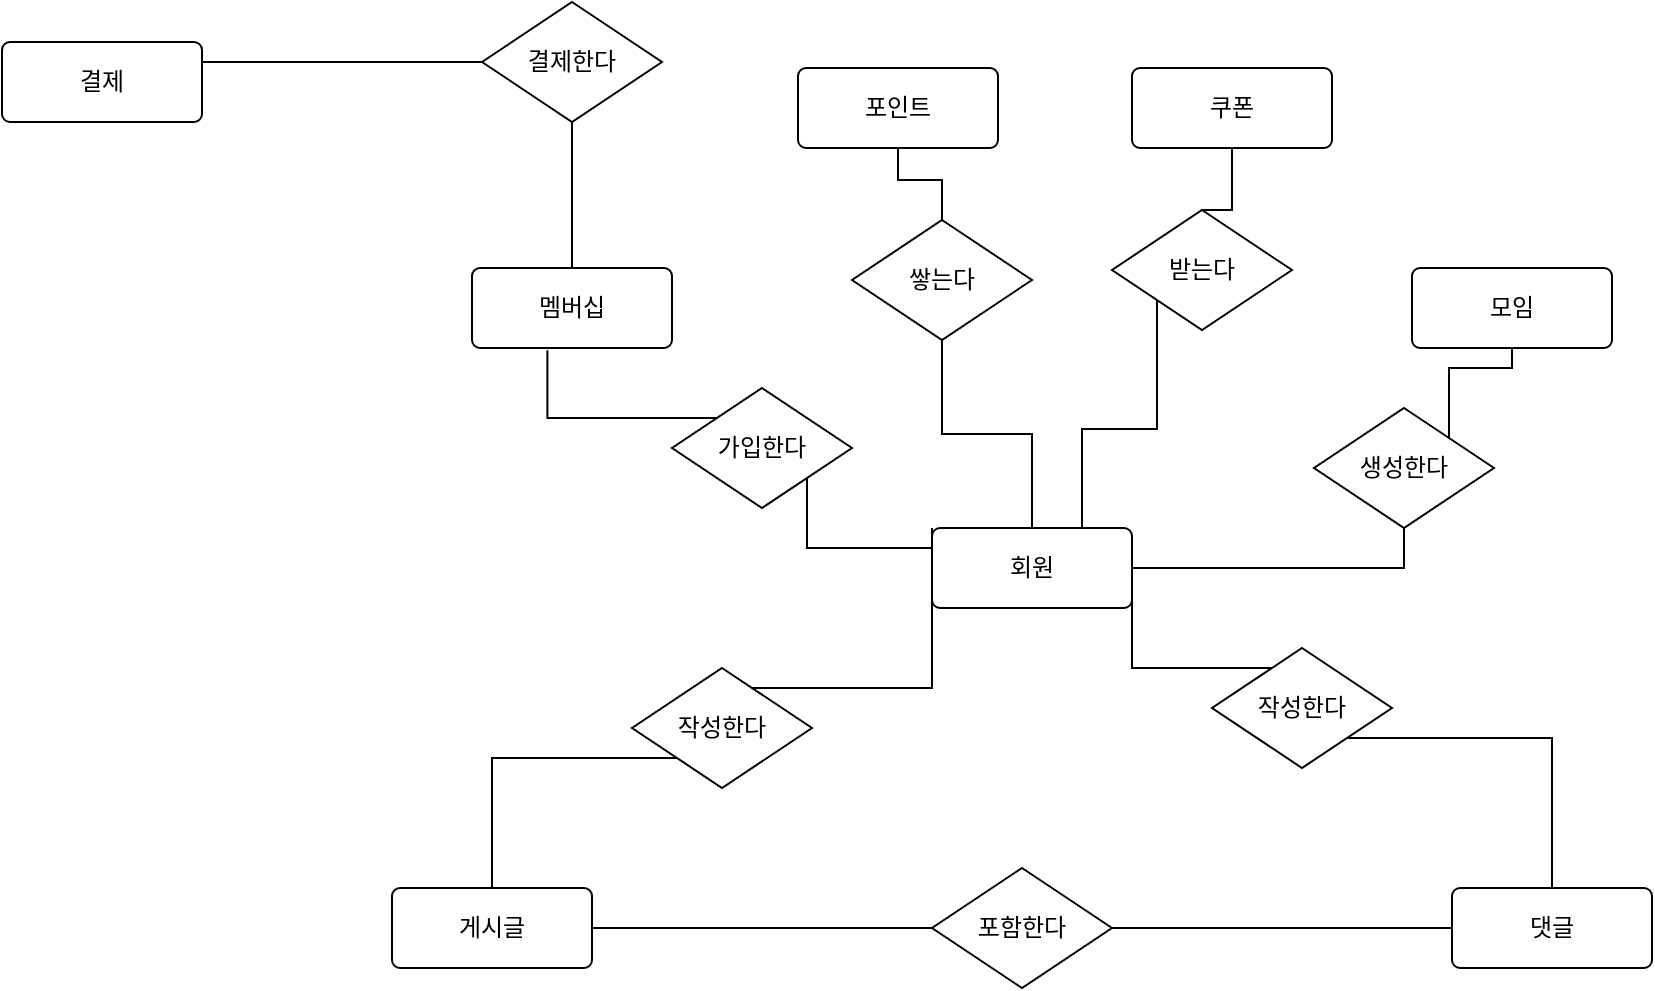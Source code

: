 <mxfile version="24.6.4" type="github">
  <diagram name="페이지-1" id="7DrIbnoJ-TWCNeJRg5fk">
    <mxGraphModel dx="1961" dy="654" grid="0" gridSize="10" guides="1" tooltips="1" connect="1" arrows="1" fold="1" page="1" pageScale="1" pageWidth="827" pageHeight="1169" math="0" shadow="0">
      <root>
        <mxCell id="0" />
        <mxCell id="1" parent="0" />
        <mxCell id="6v7LYIeFrf3vczTTwDZY-26" style="edgeStyle=orthogonalEdgeStyle;rounded=0;orthogonalLoop=1;jettySize=auto;html=1;exitX=0.5;exitY=0;exitDx=0;exitDy=0;entryX=0.5;entryY=1;entryDx=0;entryDy=0;endArrow=none;endFill=0;" parent="1" source="6v7LYIeFrf3vczTTwDZY-1" target="6v7LYIeFrf3vczTTwDZY-24" edge="1">
          <mxGeometry relative="1" as="geometry" />
        </mxCell>
        <mxCell id="6v7LYIeFrf3vczTTwDZY-1" value="멤버십" style="rounded=1;arcSize=10;whiteSpace=wrap;html=1;align=center;" parent="1" vertex="1">
          <mxGeometry x="160" y="150" width="100" height="40" as="geometry" />
        </mxCell>
        <mxCell id="6v7LYIeFrf3vczTTwDZY-2" value="모임" style="rounded=1;arcSize=10;whiteSpace=wrap;html=1;align=center;" parent="1" vertex="1">
          <mxGeometry x="630" y="150" width="100" height="40" as="geometry" />
        </mxCell>
        <mxCell id="6v7LYIeFrf3vczTTwDZY-13" style="edgeStyle=orthogonalEdgeStyle;rounded=0;orthogonalLoop=1;jettySize=auto;html=1;exitX=1;exitY=0.75;exitDx=0;exitDy=0;endArrow=none;endFill=0;" parent="1" source="6v7LYIeFrf3vczTTwDZY-3" target="6v7LYIeFrf3vczTTwDZY-9" edge="1">
          <mxGeometry relative="1" as="geometry">
            <Array as="points">
              <mxPoint x="490" y="350" />
            </Array>
          </mxGeometry>
        </mxCell>
        <mxCell id="6v7LYIeFrf3vczTTwDZY-17" style="edgeStyle=orthogonalEdgeStyle;rounded=0;orthogonalLoop=1;jettySize=auto;html=1;exitX=0;exitY=0;exitDx=0;exitDy=0;entryX=1;entryY=1;entryDx=0;entryDy=0;endArrow=none;endFill=0;" parent="1" source="6v7LYIeFrf3vczTTwDZY-3" target="6v7LYIeFrf3vczTTwDZY-7" edge="1">
          <mxGeometry relative="1" as="geometry">
            <Array as="points">
              <mxPoint x="390" y="290" />
              <mxPoint x="327" y="290" />
            </Array>
          </mxGeometry>
        </mxCell>
        <mxCell id="6v7LYIeFrf3vczTTwDZY-37" style="edgeStyle=orthogonalEdgeStyle;rounded=0;orthogonalLoop=1;jettySize=auto;html=1;exitX=0.75;exitY=0;exitDx=0;exitDy=0;entryX=0;entryY=1;entryDx=0;entryDy=0;endArrow=none;endFill=0;" parent="1" source="6v7LYIeFrf3vczTTwDZY-3" target="6v7LYIeFrf3vczTTwDZY-35" edge="1">
          <mxGeometry relative="1" as="geometry" />
        </mxCell>
        <mxCell id="6v7LYIeFrf3vczTTwDZY-38" style="edgeStyle=orthogonalEdgeStyle;rounded=0;orthogonalLoop=1;jettySize=auto;html=1;exitX=1;exitY=0.5;exitDx=0;exitDy=0;entryX=0.5;entryY=1;entryDx=0;entryDy=0;endArrow=none;endFill=0;" parent="1" source="6v7LYIeFrf3vczTTwDZY-3" target="6v7LYIeFrf3vczTTwDZY-6" edge="1">
          <mxGeometry relative="1" as="geometry" />
        </mxCell>
        <mxCell id="6v7LYIeFrf3vczTTwDZY-3" value="회원" style="rounded=1;arcSize=10;whiteSpace=wrap;html=1;align=center;" parent="1" vertex="1">
          <mxGeometry x="390" y="280" width="100" height="40" as="geometry" />
        </mxCell>
        <mxCell id="6v7LYIeFrf3vczTTwDZY-4" value="댓글" style="rounded=1;arcSize=10;whiteSpace=wrap;html=1;align=center;" parent="1" vertex="1">
          <mxGeometry x="650" y="460" width="100" height="40" as="geometry" />
        </mxCell>
        <mxCell id="6v7LYIeFrf3vczTTwDZY-15" style="edgeStyle=orthogonalEdgeStyle;rounded=0;orthogonalLoop=1;jettySize=auto;html=1;exitX=1;exitY=0.5;exitDx=0;exitDy=0;endArrow=none;endFill=0;" parent="1" source="6v7LYIeFrf3vczTTwDZY-5" target="6v7LYIeFrf3vczTTwDZY-12" edge="1">
          <mxGeometry relative="1" as="geometry" />
        </mxCell>
        <mxCell id="6v7LYIeFrf3vczTTwDZY-5" value="게시글" style="rounded=1;arcSize=10;whiteSpace=wrap;html=1;align=center;" parent="1" vertex="1">
          <mxGeometry x="120" y="460" width="100" height="40" as="geometry" />
        </mxCell>
        <mxCell id="6v7LYIeFrf3vczTTwDZY-20" style="edgeStyle=orthogonalEdgeStyle;rounded=0;orthogonalLoop=1;jettySize=auto;html=1;exitX=1;exitY=0;exitDx=0;exitDy=0;entryX=0.5;entryY=1;entryDx=0;entryDy=0;endArrow=none;endFill=0;" parent="1" source="6v7LYIeFrf3vczTTwDZY-6" target="6v7LYIeFrf3vczTTwDZY-2" edge="1">
          <mxGeometry relative="1" as="geometry" />
        </mxCell>
        <mxCell id="6v7LYIeFrf3vczTTwDZY-6" value="생성한다" style="shape=rhombus;perimeter=rhombusPerimeter;whiteSpace=wrap;html=1;align=center;" parent="1" vertex="1">
          <mxGeometry x="581" y="220" width="90" height="60" as="geometry" />
        </mxCell>
        <mxCell id="6v7LYIeFrf3vczTTwDZY-7" value="가입한다" style="shape=rhombus;perimeter=rhombusPerimeter;whiteSpace=wrap;html=1;align=center;" parent="1" vertex="1">
          <mxGeometry x="260" y="210" width="90" height="60" as="geometry" />
        </mxCell>
        <mxCell id="6v7LYIeFrf3vczTTwDZY-11" style="edgeStyle=orthogonalEdgeStyle;rounded=0;orthogonalLoop=1;jettySize=auto;html=1;exitX=0;exitY=1;exitDx=0;exitDy=0;entryX=0.5;entryY=0;entryDx=0;entryDy=0;endArrow=none;endFill=0;" parent="1" source="6v7LYIeFrf3vczTTwDZY-8" target="6v7LYIeFrf3vczTTwDZY-5" edge="1">
          <mxGeometry relative="1" as="geometry" />
        </mxCell>
        <mxCell id="6v7LYIeFrf3vczTTwDZY-8" value="작성한다" style="shape=rhombus;perimeter=rhombusPerimeter;whiteSpace=wrap;html=1;align=center;" parent="1" vertex="1">
          <mxGeometry x="240" y="350" width="90" height="60" as="geometry" />
        </mxCell>
        <mxCell id="6v7LYIeFrf3vczTTwDZY-14" style="edgeStyle=orthogonalEdgeStyle;rounded=0;orthogonalLoop=1;jettySize=auto;html=1;exitX=1;exitY=1;exitDx=0;exitDy=0;endArrow=none;endFill=0;" parent="1" source="6v7LYIeFrf3vczTTwDZY-9" target="6v7LYIeFrf3vczTTwDZY-4" edge="1">
          <mxGeometry relative="1" as="geometry" />
        </mxCell>
        <mxCell id="6v7LYIeFrf3vczTTwDZY-9" value="작성한다" style="shape=rhombus;perimeter=rhombusPerimeter;whiteSpace=wrap;html=1;align=center;" parent="1" vertex="1">
          <mxGeometry x="530" y="340" width="90" height="60" as="geometry" />
        </mxCell>
        <mxCell id="6v7LYIeFrf3vczTTwDZY-10" style="edgeStyle=orthogonalEdgeStyle;rounded=0;orthogonalLoop=1;jettySize=auto;html=1;exitX=0;exitY=0.5;exitDx=0;exitDy=0;endArrow=none;endFill=0;" parent="1" source="6v7LYIeFrf3vczTTwDZY-3" target="6v7LYIeFrf3vczTTwDZY-8" edge="1">
          <mxGeometry relative="1" as="geometry">
            <Array as="points">
              <mxPoint x="390" y="360" />
            </Array>
          </mxGeometry>
        </mxCell>
        <mxCell id="6v7LYIeFrf3vczTTwDZY-16" style="edgeStyle=orthogonalEdgeStyle;rounded=0;orthogonalLoop=1;jettySize=auto;html=1;exitX=1;exitY=0.5;exitDx=0;exitDy=0;entryX=0;entryY=0.5;entryDx=0;entryDy=0;endArrow=none;endFill=0;" parent="1" source="6v7LYIeFrf3vczTTwDZY-12" target="6v7LYIeFrf3vczTTwDZY-4" edge="1">
          <mxGeometry relative="1" as="geometry" />
        </mxCell>
        <mxCell id="6v7LYIeFrf3vczTTwDZY-12" value="포함한다" style="shape=rhombus;perimeter=rhombusPerimeter;whiteSpace=wrap;html=1;align=center;" parent="1" vertex="1">
          <mxGeometry x="390" y="450" width="90" height="60" as="geometry" />
        </mxCell>
        <mxCell id="6v7LYIeFrf3vczTTwDZY-18" style="edgeStyle=orthogonalEdgeStyle;rounded=0;orthogonalLoop=1;jettySize=auto;html=1;exitX=0;exitY=0;exitDx=0;exitDy=0;entryX=0.377;entryY=1.029;entryDx=0;entryDy=0;entryPerimeter=0;endArrow=none;endFill=0;" parent="1" source="6v7LYIeFrf3vczTTwDZY-7" target="6v7LYIeFrf3vczTTwDZY-1" edge="1">
          <mxGeometry relative="1" as="geometry">
            <Array as="points">
              <mxPoint x="198" y="225" />
            </Array>
          </mxGeometry>
        </mxCell>
        <mxCell id="6v7LYIeFrf3vczTTwDZY-21" value="결제" style="rounded=1;arcSize=10;whiteSpace=wrap;html=1;align=center;" parent="1" vertex="1">
          <mxGeometry x="-75" y="37" width="100" height="40" as="geometry" />
        </mxCell>
        <mxCell id="6v7LYIeFrf3vczTTwDZY-28" style="edgeStyle=orthogonalEdgeStyle;rounded=0;orthogonalLoop=1;jettySize=auto;html=1;exitX=0;exitY=0.5;exitDx=0;exitDy=0;entryX=1;entryY=0.25;entryDx=0;entryDy=0;endArrow=none;endFill=0;" parent="1" source="6v7LYIeFrf3vczTTwDZY-24" target="6v7LYIeFrf3vczTTwDZY-21" edge="1">
          <mxGeometry relative="1" as="geometry" />
        </mxCell>
        <mxCell id="6v7LYIeFrf3vczTTwDZY-24" value="결제한다" style="shape=rhombus;perimeter=rhombusPerimeter;whiteSpace=wrap;html=1;align=center;" parent="1" vertex="1">
          <mxGeometry x="165" y="17" width="90" height="60" as="geometry" />
        </mxCell>
        <mxCell id="6v7LYIeFrf3vczTTwDZY-29" value="쿠폰" style="rounded=1;arcSize=10;whiteSpace=wrap;html=1;align=center;" parent="1" vertex="1">
          <mxGeometry x="490" y="50" width="100" height="40" as="geometry" />
        </mxCell>
        <mxCell id="6v7LYIeFrf3vczTTwDZY-31" value="포인트" style="rounded=1;arcSize=10;whiteSpace=wrap;html=1;align=center;" parent="1" vertex="1">
          <mxGeometry x="323" y="50" width="100" height="40" as="geometry" />
        </mxCell>
        <mxCell id="6v7LYIeFrf3vczTTwDZY-39" style="edgeStyle=orthogonalEdgeStyle;rounded=0;orthogonalLoop=1;jettySize=auto;html=1;exitX=0.5;exitY=0;exitDx=0;exitDy=0;entryX=0.5;entryY=1;entryDx=0;entryDy=0;endArrow=none;endFill=0;" parent="1" source="6v7LYIeFrf3vczTTwDZY-34" target="6v7LYIeFrf3vczTTwDZY-31" edge="1">
          <mxGeometry relative="1" as="geometry" />
        </mxCell>
        <mxCell id="6v7LYIeFrf3vczTTwDZY-34" value="쌓는다" style="shape=rhombus;perimeter=rhombusPerimeter;whiteSpace=wrap;html=1;align=center;" parent="1" vertex="1">
          <mxGeometry x="350" y="126" width="90" height="60" as="geometry" />
        </mxCell>
        <mxCell id="6v7LYIeFrf3vczTTwDZY-40" style="edgeStyle=orthogonalEdgeStyle;rounded=0;orthogonalLoop=1;jettySize=auto;html=1;exitX=0.5;exitY=0;exitDx=0;exitDy=0;entryX=0.5;entryY=1;entryDx=0;entryDy=0;endArrow=none;endFill=0;" parent="1" source="6v7LYIeFrf3vczTTwDZY-35" target="6v7LYIeFrf3vczTTwDZY-29" edge="1">
          <mxGeometry relative="1" as="geometry" />
        </mxCell>
        <mxCell id="6v7LYIeFrf3vczTTwDZY-35" value="받는다" style="shape=rhombus;perimeter=rhombusPerimeter;whiteSpace=wrap;html=1;align=center;" parent="1" vertex="1">
          <mxGeometry x="480" y="121" width="90" height="60" as="geometry" />
        </mxCell>
        <mxCell id="6v7LYIeFrf3vczTTwDZY-36" style="edgeStyle=orthogonalEdgeStyle;rounded=0;orthogonalLoop=1;jettySize=auto;html=1;exitX=0.5;exitY=0;exitDx=0;exitDy=0;endArrow=none;endFill=0;entryX=0.5;entryY=1;entryDx=0;entryDy=0;" parent="1" source="6v7LYIeFrf3vczTTwDZY-3" target="6v7LYIeFrf3vczTTwDZY-34" edge="1">
          <mxGeometry relative="1" as="geometry">
            <mxPoint x="393" y="202" as="targetPoint" />
          </mxGeometry>
        </mxCell>
      </root>
    </mxGraphModel>
  </diagram>
</mxfile>
